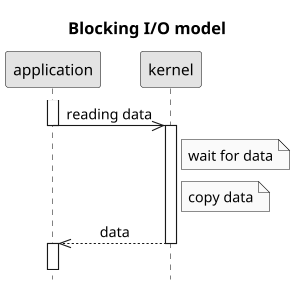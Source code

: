 @startuml
scale 1.1
title Blocking I/O model
hide footbox
skinparam monochrome true
skinparam defaultFontName Source Sans Pro
skinparam titleFontSize 15
skinparam sequenceMessageAlign center

activate application
application->>kernel: reading data
deactivate application
activate kernel
Note right of kernel: wait for data
Note right of kernel: copy data
kernel-->>application: data
deactivate kernel
activate application

||1||
kernel -[#white]->]
@enduml
